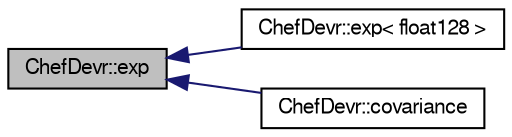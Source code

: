 digraph "ChefDevr::exp"
{
  edge [fontname="FreeSans",fontsize="10",labelfontname="FreeSans",labelfontsize="10"];
  node [fontname="FreeSans",fontsize="10",shape=record];
  rankdir="LR";
  Node1 [label="ChefDevr::exp",height=0.2,width=0.4,color="black", fillcolor="grey75", style="filled", fontcolor="black"];
  Node1 -> Node2 [dir="back",color="midnightblue",fontsize="10",style="solid",fontname="FreeSans"];
  Node2 [label="ChefDevr::exp\< float128 \>",height=0.2,width=0.4,color="black", fillcolor="white", style="filled",URL="$namespace_chef_devr.html#a468bb61bbc849744995f1982a99bec50"];
  Node1 -> Node3 [dir="back",color="midnightblue",fontsize="10",style="solid",fontname="FreeSans"];
  Node3 [label="ChefDevr::covariance",height=0.2,width=0.4,color="black", fillcolor="white", style="filled",URL="$namespace_chef_devr.html#a6c4d013fb62a0ebda77f459876959b69",tooltip="Covariance function given in the research paper : A Versatile Parametrization for Measured Materials ..."];
}

